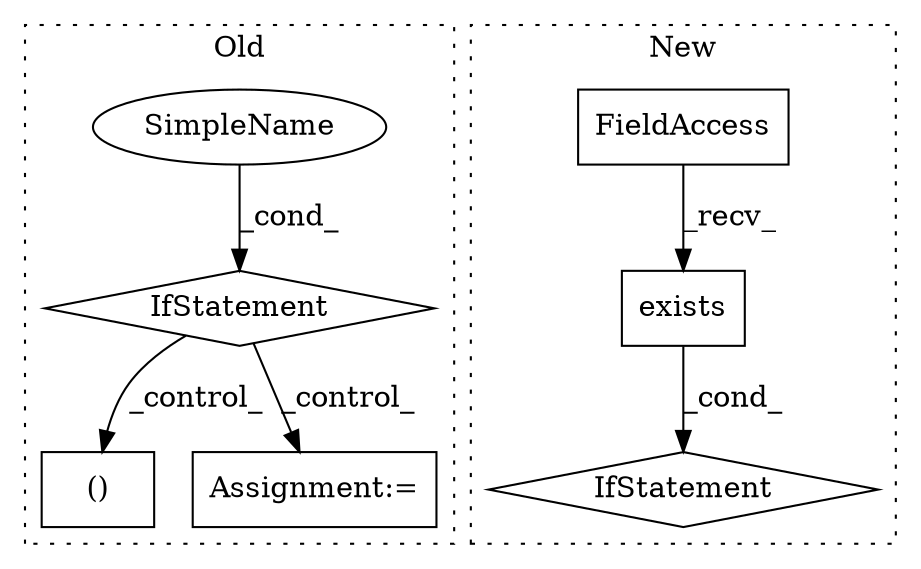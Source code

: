 digraph G {
subgraph cluster0 {
1 [label="()" a="106" s="11385" l="33" shape="box"];
5 [label="IfStatement" a="25" s="11276,11302" l="4,2" shape="diamond"];
6 [label="SimpleName" a="42" s="" l="" shape="ellipse"];
7 [label="Assignment:=" a="7" s="11418" l="2" shape="box"];
label = "Old";
style="dotted";
}
subgraph cluster1 {
2 [label="exists" a="32" s="3966,3995" l="7,1" shape="box"];
3 [label="IfStatement" a="25" s="3954,3996" l="4,2" shape="diamond"];
4 [label="FieldAccess" a="22" s="3958" l="7" shape="box"];
label = "New";
style="dotted";
}
2 -> 3 [label="_cond_"];
4 -> 2 [label="_recv_"];
5 -> 1 [label="_control_"];
5 -> 7 [label="_control_"];
6 -> 5 [label="_cond_"];
}
